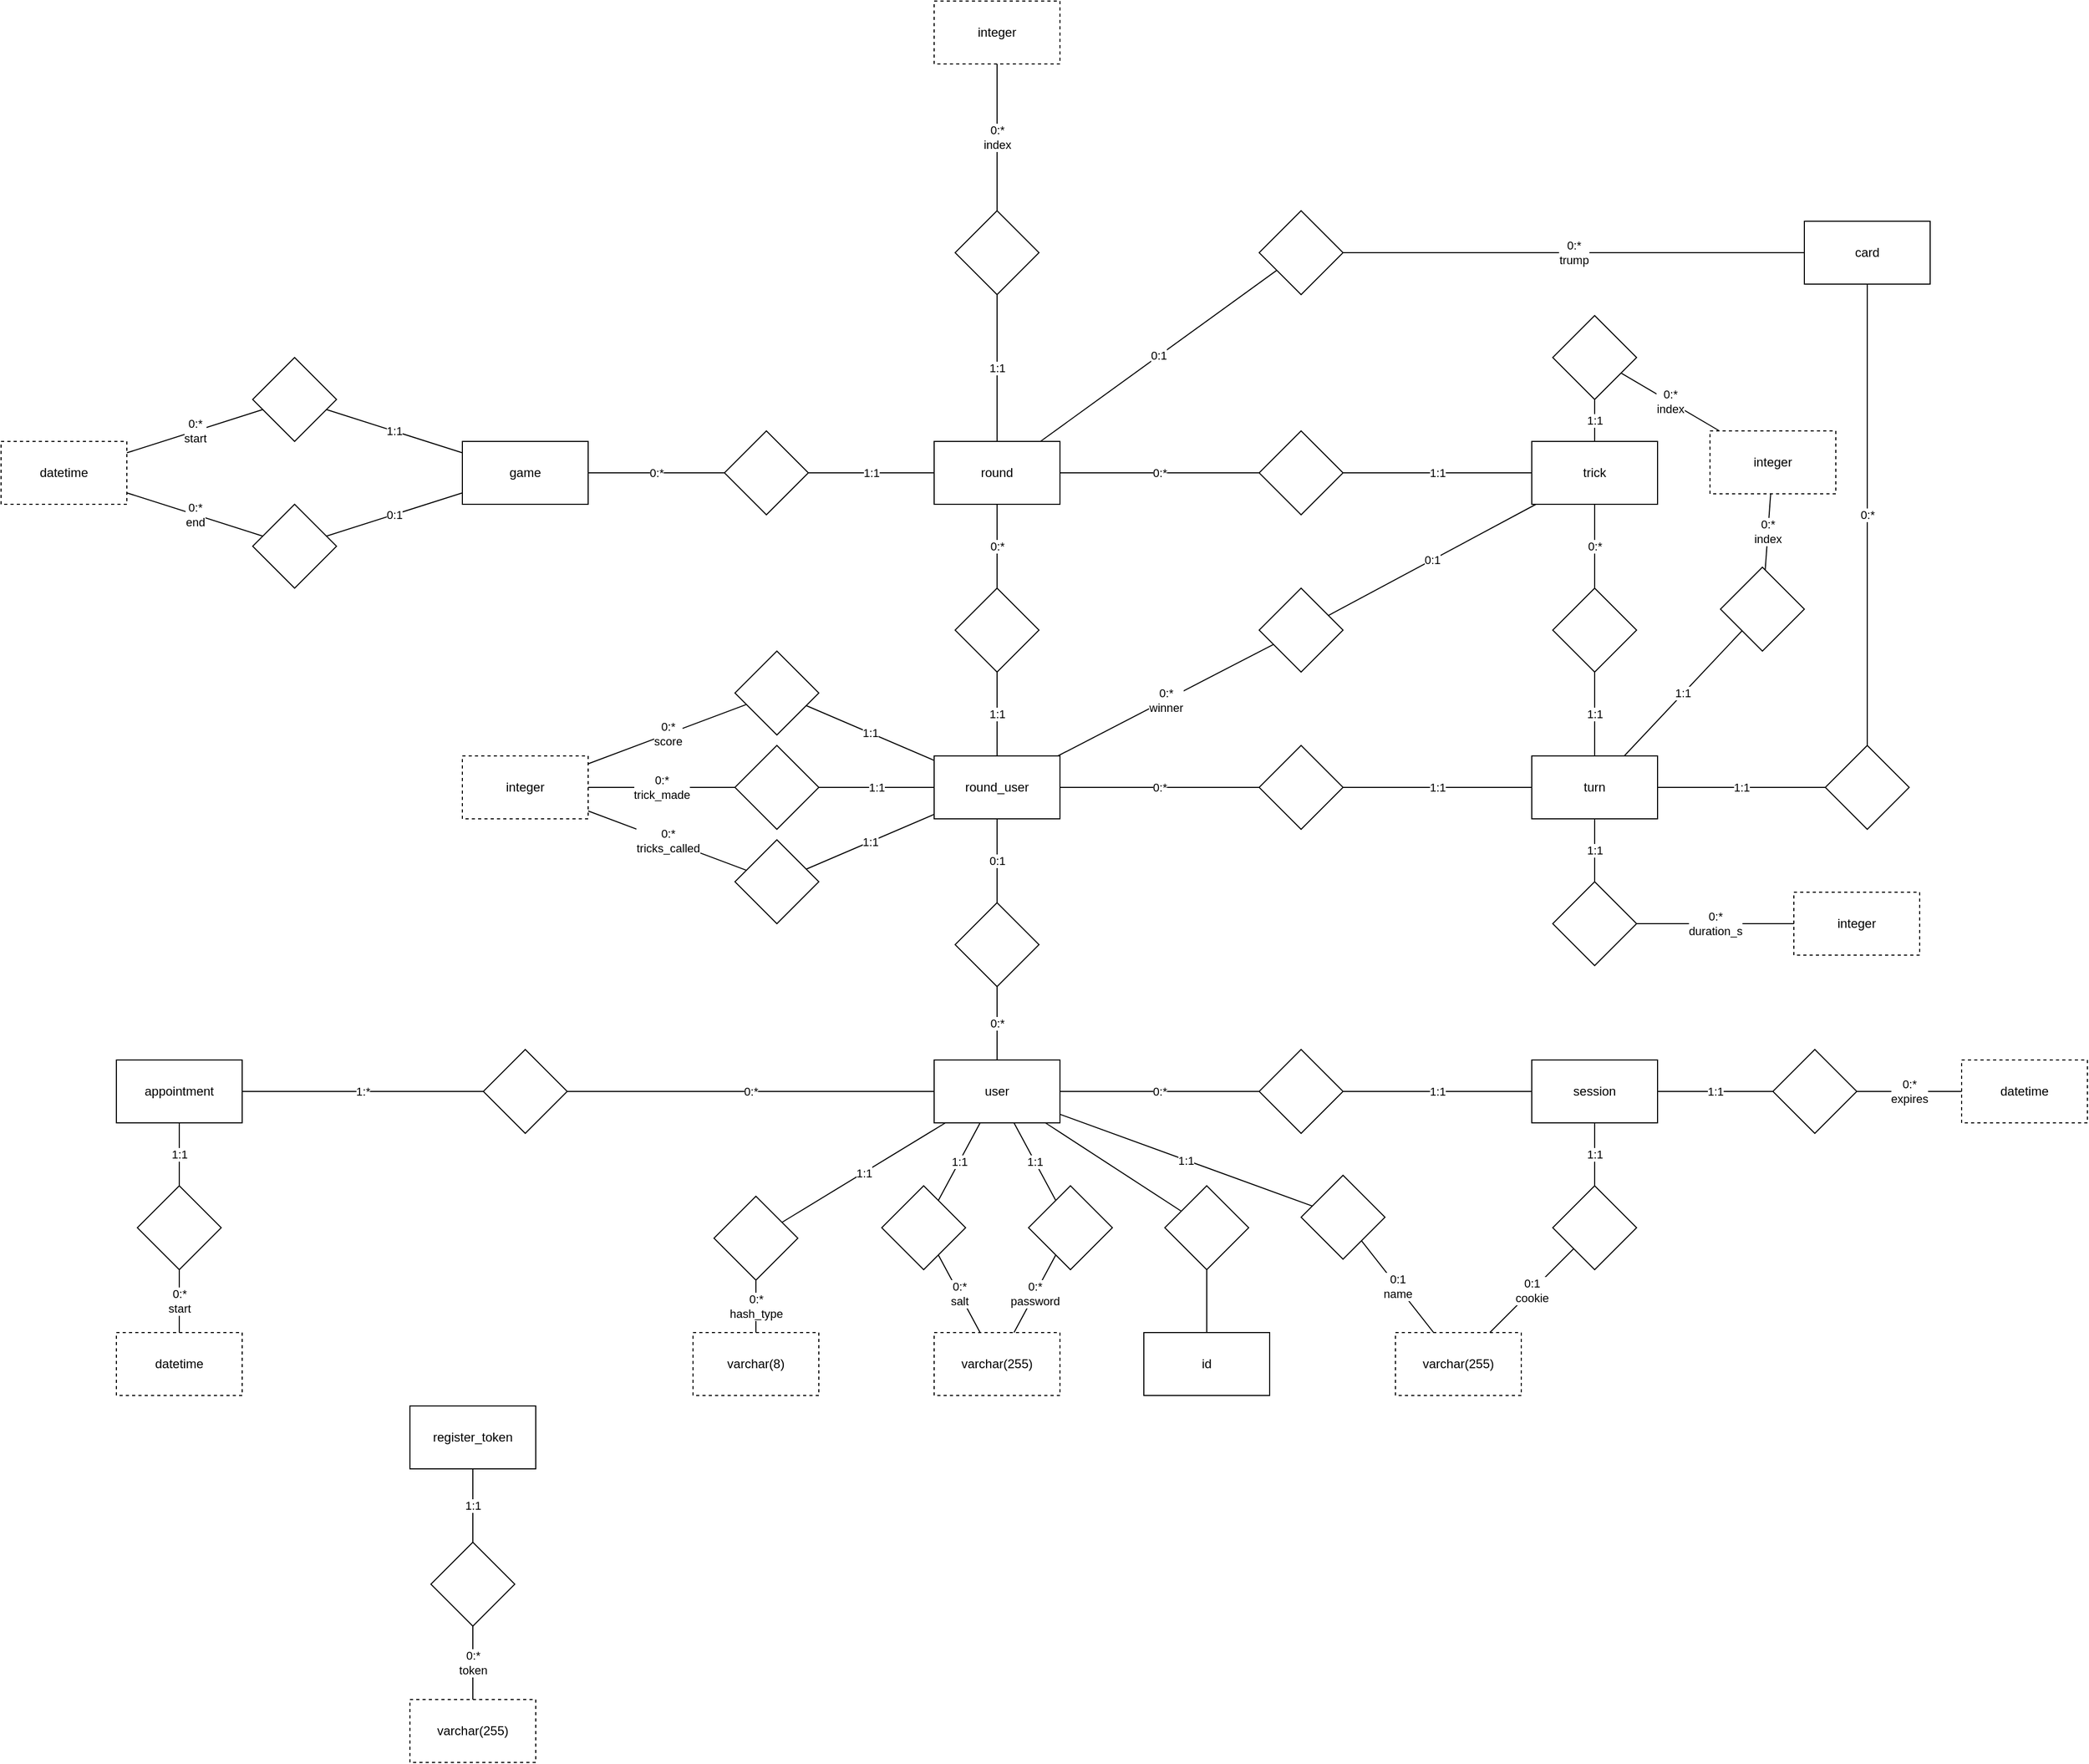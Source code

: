 <mxfile version="14.6.9" type="device"><diagram id="gLV2k05QWt9uDm-RTJr3" name="Page-1"><mxGraphModel dx="2272" dy="1945" grid="1" gridSize="10" guides="1" tooltips="1" connect="1" arrows="1" fold="1" page="1" pageScale="1" pageWidth="850" pageHeight="1100" math="0" shadow="0"><root><mxCell id="0"/><mxCell id="1" parent="0"/><mxCell id="MP7L0whJJJM2rDR0K417-1" value="user" style="rounded=0;whiteSpace=wrap;html=1;" parent="1" vertex="1"><mxGeometry x="100" y="200" width="120" height="60" as="geometry"/></mxCell><mxCell id="MP7L0whJJJM2rDR0K417-2" value="id" style="rounded=0;whiteSpace=wrap;html=1;" parent="1" vertex="1"><mxGeometry x="300" y="460" width="120" height="60" as="geometry"/></mxCell><mxCell id="MP7L0whJJJM2rDR0K417-4" style="rounded=0;orthogonalLoop=1;jettySize=auto;html=1;endArrow=none;endFill=0;" parent="1" source="MP7L0whJJJM2rDR0K417-3" target="MP7L0whJJJM2rDR0K417-1" edge="1"><mxGeometry relative="1" as="geometry"/></mxCell><mxCell id="MP7L0whJJJM2rDR0K417-5" style="edgeStyle=none;rounded=0;orthogonalLoop=1;jettySize=auto;html=1;endArrow=none;endFill=0;" parent="1" source="MP7L0whJJJM2rDR0K417-3" target="MP7L0whJJJM2rDR0K417-2" edge="1"><mxGeometry relative="1" as="geometry"/></mxCell><mxCell id="MP7L0whJJJM2rDR0K417-3" value="" style="rhombus;whiteSpace=wrap;html=1;" parent="1" vertex="1"><mxGeometry x="320" y="320" width="80" height="80" as="geometry"/></mxCell><mxCell id="MP7L0whJJJM2rDR0K417-6" value="varchar(255)" style="rounded=0;whiteSpace=wrap;html=1;dashed=1;" parent="1" vertex="1"><mxGeometry x="540" y="460" width="120" height="60" as="geometry"/></mxCell><mxCell id="MP7L0whJJJM2rDR0K417-8" value="1:1" style="edgeStyle=none;rounded=0;orthogonalLoop=1;jettySize=auto;html=1;endArrow=none;endFill=0;" parent="1" source="MP7L0whJJJM2rDR0K417-7" target="MP7L0whJJJM2rDR0K417-1" edge="1"><mxGeometry relative="1" as="geometry"/></mxCell><mxCell id="MP7L0whJJJM2rDR0K417-9" value="0:1&lt;br&gt;name" style="edgeStyle=none;rounded=0;orthogonalLoop=1;jettySize=auto;html=1;endArrow=none;endFill=0;" parent="1" source="MP7L0whJJJM2rDR0K417-7" target="MP7L0whJJJM2rDR0K417-6" edge="1"><mxGeometry relative="1" as="geometry"/></mxCell><mxCell id="MP7L0whJJJM2rDR0K417-7" value="" style="rhombus;whiteSpace=wrap;html=1;" parent="1" vertex="1"><mxGeometry x="450" y="310" width="80" height="80" as="geometry"/></mxCell><mxCell id="MP7L0whJJJM2rDR0K417-16" value="0:*&lt;br&gt;salt" style="edgeStyle=none;rounded=0;orthogonalLoop=1;jettySize=auto;html=1;endArrow=none;endFill=0;" parent="1" source="MP7L0whJJJM2rDR0K417-12" target="MP7L0whJJJM2rDR0K417-14" edge="1"><mxGeometry relative="1" as="geometry"/></mxCell><mxCell id="MP7L0whJJJM2rDR0K417-17" value="1:1" style="edgeStyle=none;rounded=0;orthogonalLoop=1;jettySize=auto;html=1;endArrow=none;endFill=0;" parent="1" source="MP7L0whJJJM2rDR0K417-12" target="MP7L0whJJJM2rDR0K417-1" edge="1"><mxGeometry relative="1" as="geometry"/></mxCell><mxCell id="MP7L0whJJJM2rDR0K417-12" value="" style="rhombus;whiteSpace=wrap;html=1;" parent="1" vertex="1"><mxGeometry x="50" y="320" width="80" height="80" as="geometry"/></mxCell><mxCell id="MP7L0whJJJM2rDR0K417-15" value="0:*&lt;br&gt;password" style="edgeStyle=none;rounded=0;orthogonalLoop=1;jettySize=auto;html=1;endArrow=none;endFill=0;" parent="1" source="MP7L0whJJJM2rDR0K417-13" target="MP7L0whJJJM2rDR0K417-14" edge="1"><mxGeometry relative="1" as="geometry"/></mxCell><mxCell id="MP7L0whJJJM2rDR0K417-19" value="1:1" style="edgeStyle=none;rounded=0;orthogonalLoop=1;jettySize=auto;html=1;endArrow=none;endFill=0;" parent="1" source="MP7L0whJJJM2rDR0K417-13" target="MP7L0whJJJM2rDR0K417-1" edge="1"><mxGeometry relative="1" as="geometry"/></mxCell><mxCell id="MP7L0whJJJM2rDR0K417-13" value="" style="rhombus;whiteSpace=wrap;html=1;" parent="1" vertex="1"><mxGeometry x="190" y="320" width="80" height="80" as="geometry"/></mxCell><mxCell id="MP7L0whJJJM2rDR0K417-14" value="varchar(255)" style="rounded=0;whiteSpace=wrap;html=1;dashed=1;" parent="1" vertex="1"><mxGeometry x="100" y="460" width="120" height="60" as="geometry"/></mxCell><mxCell id="MP7L0whJJJM2rDR0K417-20" value="varchar(8)" style="rounded=0;whiteSpace=wrap;html=1;dashed=1;" parent="1" vertex="1"><mxGeometry x="-130" y="460" width="120" height="60" as="geometry"/></mxCell><mxCell id="MP7L0whJJJM2rDR0K417-22" value="1:1" style="edgeStyle=none;rounded=0;orthogonalLoop=1;jettySize=auto;html=1;endArrow=none;endFill=0;" parent="1" source="MP7L0whJJJM2rDR0K417-21" target="MP7L0whJJJM2rDR0K417-1" edge="1"><mxGeometry relative="1" as="geometry"/></mxCell><mxCell id="MP7L0whJJJM2rDR0K417-23" value="0:*&lt;br&gt;hash_type" style="edgeStyle=none;rounded=0;orthogonalLoop=1;jettySize=auto;html=1;endArrow=none;endFill=0;" parent="1" source="MP7L0whJJJM2rDR0K417-21" target="MP7L0whJJJM2rDR0K417-20" edge="1"><mxGeometry relative="1" as="geometry"/></mxCell><mxCell id="MP7L0whJJJM2rDR0K417-21" value="" style="rhombus;whiteSpace=wrap;html=1;" parent="1" vertex="1"><mxGeometry x="-110" y="330" width="80" height="80" as="geometry"/></mxCell><mxCell id="MP7L0whJJJM2rDR0K417-24" value="session" style="rounded=0;whiteSpace=wrap;html=1;" parent="1" vertex="1"><mxGeometry x="670" y="200" width="120" height="60" as="geometry"/></mxCell><mxCell id="MP7L0whJJJM2rDR0K417-27" value="0:1&lt;br&gt;cookie" style="edgeStyle=none;rounded=0;orthogonalLoop=1;jettySize=auto;html=1;endArrow=none;endFill=0;" parent="1" source="MP7L0whJJJM2rDR0K417-26" target="MP7L0whJJJM2rDR0K417-6" edge="1"><mxGeometry relative="1" as="geometry"><mxPoint x="730" y="460" as="targetPoint"/></mxGeometry></mxCell><mxCell id="MP7L0whJJJM2rDR0K417-28" value="1:1" style="edgeStyle=none;rounded=0;orthogonalLoop=1;jettySize=auto;html=1;endArrow=none;endFill=0;" parent="1" source="MP7L0whJJJM2rDR0K417-26" target="MP7L0whJJJM2rDR0K417-24" edge="1"><mxGeometry relative="1" as="geometry"/></mxCell><mxCell id="MP7L0whJJJM2rDR0K417-26" value="" style="rhombus;whiteSpace=wrap;html=1;" parent="1" vertex="1"><mxGeometry x="690" y="320" width="80" height="80" as="geometry"/></mxCell><mxCell id="MP7L0whJJJM2rDR0K417-30" value="1:1" style="edgeStyle=none;rounded=0;orthogonalLoop=1;jettySize=auto;html=1;endArrow=none;endFill=0;" parent="1" source="MP7L0whJJJM2rDR0K417-29" target="MP7L0whJJJM2rDR0K417-24" edge="1"><mxGeometry relative="1" as="geometry"/></mxCell><mxCell id="MP7L0whJJJM2rDR0K417-31" value="0:*" style="edgeStyle=none;rounded=0;orthogonalLoop=1;jettySize=auto;html=1;endArrow=none;endFill=0;" parent="1" source="MP7L0whJJJM2rDR0K417-29" target="MP7L0whJJJM2rDR0K417-1" edge="1"><mxGeometry relative="1" as="geometry"/></mxCell><mxCell id="MP7L0whJJJM2rDR0K417-29" value="" style="rhombus;whiteSpace=wrap;html=1;" parent="1" vertex="1"><mxGeometry x="410" y="190" width="80" height="80" as="geometry"/></mxCell><mxCell id="MP7L0whJJJM2rDR0K417-32" value="datetime" style="rounded=0;whiteSpace=wrap;html=1;dashed=1;" parent="1" vertex="1"><mxGeometry x="1080" y="200" width="120" height="60" as="geometry"/></mxCell><mxCell id="MP7L0whJJJM2rDR0K417-34" value="0:*&lt;br&gt;expires" style="edgeStyle=none;rounded=0;orthogonalLoop=1;jettySize=auto;html=1;endArrow=none;endFill=0;" parent="1" source="MP7L0whJJJM2rDR0K417-33" target="MP7L0whJJJM2rDR0K417-32" edge="1"><mxGeometry relative="1" as="geometry"/></mxCell><mxCell id="MP7L0whJJJM2rDR0K417-35" value="1:1" style="edgeStyle=none;rounded=0;orthogonalLoop=1;jettySize=auto;html=1;endArrow=none;endFill=0;" parent="1" source="MP7L0whJJJM2rDR0K417-33" target="MP7L0whJJJM2rDR0K417-24" edge="1"><mxGeometry relative="1" as="geometry"/></mxCell><mxCell id="MP7L0whJJJM2rDR0K417-33" value="" style="rhombus;whiteSpace=wrap;html=1;" parent="1" vertex="1"><mxGeometry x="900" y="190" width="80" height="80" as="geometry"/></mxCell><mxCell id="MP7L0whJJJM2rDR0K417-38" value="game" style="rounded=0;whiteSpace=wrap;html=1;" parent="1" vertex="1"><mxGeometry x="-350" y="-390" width="120" height="60" as="geometry"/></mxCell><mxCell id="MP7L0whJJJM2rDR0K417-60" value="0:1" style="edgeStyle=none;rounded=0;orthogonalLoop=1;jettySize=auto;html=1;endArrow=none;endFill=0;" parent="1" source="MP7L0whJJJM2rDR0K417-40" target="MP7L0whJJJM2rDR0K417-59" edge="1"><mxGeometry relative="1" as="geometry"><mxPoint x="870" y="-420" as="sourcePoint"/></mxGeometry></mxCell><mxCell id="MP7L0whJJJM2rDR0K417-40" value="round" style="rounded=0;whiteSpace=wrap;html=1;" parent="1" vertex="1"><mxGeometry x="100" y="-390" width="120" height="60" as="geometry"/></mxCell><mxCell id="MP7L0whJJJM2rDR0K417-45" value="0:*" style="edgeStyle=none;rounded=0;orthogonalLoop=1;jettySize=auto;html=1;endArrow=none;endFill=0;" parent="1" source="MP7L0whJJJM2rDR0K417-41" target="MP7L0whJJJM2rDR0K417-62" edge="1"><mxGeometry relative="1" as="geometry"/></mxCell><mxCell id="MP7L0whJJJM2rDR0K417-41" value="" style="rhombus;whiteSpace=wrap;html=1;" parent="1" vertex="1"><mxGeometry x="410" y="-100" width="80" height="80" as="geometry"/></mxCell><mxCell id="MP7L0whJJJM2rDR0K417-44" value="1:1" style="edgeStyle=none;rounded=0;orthogonalLoop=1;jettySize=auto;html=1;endArrow=none;endFill=0;" parent="1" source="MP7L0whJJJM2rDR0K417-42" target="MP7L0whJJJM2rDR0K417-41" edge="1"><mxGeometry relative="1" as="geometry"/></mxCell><mxCell id="MP7L0whJJJM2rDR0K417-107" value="1:1" style="edgeStyle=none;rounded=0;orthogonalLoop=1;jettySize=auto;html=1;endArrow=none;endFill=0;" parent="1" source="MP7L0whJJJM2rDR0K417-42" target="MP7L0whJJJM2rDR0K417-105" edge="1"><mxGeometry relative="1" as="geometry"/></mxCell><mxCell id="MP7L0whJJJM2rDR0K417-42" value="turn" style="rounded=0;whiteSpace=wrap;html=1;" parent="1" vertex="1"><mxGeometry x="670" y="-90" width="120" height="60" as="geometry"/></mxCell><mxCell id="MP7L0whJJJM2rDR0K417-48" value="card" style="rounded=0;whiteSpace=wrap;html=1;" parent="1" vertex="1"><mxGeometry x="930" y="-600" width="120" height="60" as="geometry"/></mxCell><mxCell id="MP7L0whJJJM2rDR0K417-50" value="0:*" style="edgeStyle=none;rounded=0;orthogonalLoop=1;jettySize=auto;html=1;endArrow=none;endFill=0;" parent="1" source="MP7L0whJJJM2rDR0K417-49" target="MP7L0whJJJM2rDR0K417-48" edge="1"><mxGeometry relative="1" as="geometry"/></mxCell><mxCell id="MP7L0whJJJM2rDR0K417-51" value="1:1" style="edgeStyle=none;rounded=0;orthogonalLoop=1;jettySize=auto;html=1;endArrow=none;endFill=0;" parent="1" source="MP7L0whJJJM2rDR0K417-49" target="MP7L0whJJJM2rDR0K417-42" edge="1"><mxGeometry relative="1" as="geometry"/></mxCell><mxCell id="MP7L0whJJJM2rDR0K417-49" value="" style="rhombus;whiteSpace=wrap;html=1;" parent="1" vertex="1"><mxGeometry x="950" y="-100" width="80" height="80" as="geometry"/></mxCell><mxCell id="MP7L0whJJJM2rDR0K417-55" value="1:1" style="edgeStyle=none;rounded=0;orthogonalLoop=1;jettySize=auto;html=1;endArrow=none;endFill=0;" parent="1" source="MP7L0whJJJM2rDR0K417-52" target="MP7L0whJJJM2rDR0K417-42" edge="1"><mxGeometry relative="1" as="geometry"/></mxCell><mxCell id="MP7L0whJJJM2rDR0K417-52" value="" style="rhombus;whiteSpace=wrap;html=1;" parent="1" vertex="1"><mxGeometry x="850" y="-270" width="80" height="80" as="geometry"/></mxCell><mxCell id="MP7L0whJJJM2rDR0K417-54" value="0:*&lt;br&gt;index" style="edgeStyle=none;rounded=0;orthogonalLoop=1;jettySize=auto;html=1;endArrow=none;endFill=0;" parent="1" source="MP7L0whJJJM2rDR0K417-53" target="MP7L0whJJJM2rDR0K417-52" edge="1"><mxGeometry relative="1" as="geometry"/></mxCell><mxCell id="MP7L0whJJJM2rDR0K417-81" value="0:*&lt;br&gt;index" style="edgeStyle=none;rounded=0;orthogonalLoop=1;jettySize=auto;html=1;endArrow=none;endFill=0;" parent="1" source="MP7L0whJJJM2rDR0K417-53" target="MP7L0whJJJM2rDR0K417-80" edge="1"><mxGeometry relative="1" as="geometry"/></mxCell><mxCell id="MP7L0whJJJM2rDR0K417-53" value="integer" style="rounded=0;whiteSpace=wrap;html=1;dashed=1;" parent="1" vertex="1"><mxGeometry x="840" y="-400" width="120" height="60" as="geometry"/></mxCell><mxCell id="MP7L0whJJJM2rDR0K417-57" value="1:1" style="edgeStyle=none;rounded=0;orthogonalLoop=1;jettySize=auto;html=1;endArrow=none;endFill=0;" parent="1" source="MP7L0whJJJM2rDR0K417-56" target="MP7L0whJJJM2rDR0K417-40" edge="1"><mxGeometry relative="1" as="geometry"/></mxCell><mxCell id="MP7L0whJJJM2rDR0K417-58" value="0:*" style="edgeStyle=none;rounded=0;orthogonalLoop=1;jettySize=auto;html=1;endArrow=none;endFill=0;" parent="1" source="MP7L0whJJJM2rDR0K417-56" target="MP7L0whJJJM2rDR0K417-38" edge="1"><mxGeometry relative="1" as="geometry"/></mxCell><mxCell id="MP7L0whJJJM2rDR0K417-56" value="" style="rhombus;whiteSpace=wrap;html=1;" parent="1" vertex="1"><mxGeometry x="-100" y="-400" width="80" height="80" as="geometry"/></mxCell><mxCell id="MP7L0whJJJM2rDR0K417-61" value="0:*&lt;br&gt;trump" style="edgeStyle=none;rounded=0;orthogonalLoop=1;jettySize=auto;html=1;endArrow=none;endFill=0;" parent="1" source="MP7L0whJJJM2rDR0K417-59" target="MP7L0whJJJM2rDR0K417-48" edge="1"><mxGeometry relative="1" as="geometry"/></mxCell><mxCell id="MP7L0whJJJM2rDR0K417-59" value="" style="rhombus;whiteSpace=wrap;html=1;" parent="1" vertex="1"><mxGeometry x="410" y="-610" width="80" height="80" as="geometry"/></mxCell><mxCell id="MP7L0whJJJM2rDR0K417-62" value="round_user" style="rounded=0;whiteSpace=wrap;html=1;" parent="1" vertex="1"><mxGeometry x="100" y="-90" width="120" height="60" as="geometry"/></mxCell><mxCell id="MP7L0whJJJM2rDR0K417-64" value="0:*" style="edgeStyle=none;rounded=0;orthogonalLoop=1;jettySize=auto;html=1;endArrow=none;endFill=0;" parent="1" source="MP7L0whJJJM2rDR0K417-63" target="MP7L0whJJJM2rDR0K417-1" edge="1"><mxGeometry relative="1" as="geometry"/></mxCell><mxCell id="MP7L0whJJJM2rDR0K417-65" value="0:1" style="edgeStyle=none;rounded=0;orthogonalLoop=1;jettySize=auto;html=1;endArrow=none;endFill=0;" parent="1" source="MP7L0whJJJM2rDR0K417-63" target="MP7L0whJJJM2rDR0K417-62" edge="1"><mxGeometry relative="1" as="geometry"/></mxCell><mxCell id="MP7L0whJJJM2rDR0K417-63" value="" style="rhombus;whiteSpace=wrap;html=1;" parent="1" vertex="1"><mxGeometry x="120" y="50" width="80" height="80" as="geometry"/></mxCell><mxCell id="MP7L0whJJJM2rDR0K417-67" value="0:*" style="edgeStyle=none;rounded=0;orthogonalLoop=1;jettySize=auto;html=1;endArrow=none;endFill=0;" parent="1" source="MP7L0whJJJM2rDR0K417-66" target="MP7L0whJJJM2rDR0K417-40" edge="1"><mxGeometry relative="1" as="geometry"/></mxCell><mxCell id="MP7L0whJJJM2rDR0K417-68" value="1:1" style="edgeStyle=none;rounded=0;orthogonalLoop=1;jettySize=auto;html=1;endArrow=none;endFill=0;" parent="1" source="MP7L0whJJJM2rDR0K417-66" target="MP7L0whJJJM2rDR0K417-62" edge="1"><mxGeometry relative="1" as="geometry"/></mxCell><mxCell id="MP7L0whJJJM2rDR0K417-66" value="" style="rhombus;whiteSpace=wrap;html=1;" parent="1" vertex="1"><mxGeometry x="120" y="-250" width="80" height="80" as="geometry"/></mxCell><mxCell id="MP7L0whJJJM2rDR0K417-69" value="integer" style="rounded=0;whiteSpace=wrap;html=1;dashed=1;" parent="1" vertex="1"><mxGeometry x="-350" y="-90" width="120" height="60" as="geometry"/></mxCell><mxCell id="MP7L0whJJJM2rDR0K417-71" value="1:1" style="edgeStyle=none;rounded=0;orthogonalLoop=1;jettySize=auto;html=1;endArrow=none;endFill=0;" parent="1" source="MP7L0whJJJM2rDR0K417-70" target="MP7L0whJJJM2rDR0K417-62" edge="1"><mxGeometry relative="1" as="geometry"/></mxCell><mxCell id="MP7L0whJJJM2rDR0K417-72" value="0:*&lt;br&gt;score" style="edgeStyle=none;rounded=0;orthogonalLoop=1;jettySize=auto;html=1;endArrow=none;endFill=0;" parent="1" source="MP7L0whJJJM2rDR0K417-70" target="MP7L0whJJJM2rDR0K417-69" edge="1"><mxGeometry relative="1" as="geometry"/></mxCell><mxCell id="MP7L0whJJJM2rDR0K417-70" value="" style="rhombus;whiteSpace=wrap;html=1;" parent="1" vertex="1"><mxGeometry x="-90" y="-190" width="80" height="80" as="geometry"/></mxCell><mxCell id="MP7L0whJJJM2rDR0K417-78" value="0:*" style="edgeStyle=none;rounded=0;orthogonalLoop=1;jettySize=auto;html=1;endArrow=none;endFill=0;" parent="1" source="MP7L0whJJJM2rDR0K417-73" target="MP7L0whJJJM2rDR0K417-74" edge="1"><mxGeometry relative="1" as="geometry"/></mxCell><mxCell id="MP7L0whJJJM2rDR0K417-73" value="trick" style="rounded=0;whiteSpace=wrap;html=1;" parent="1" vertex="1"><mxGeometry x="670" y="-390" width="120" height="60" as="geometry"/></mxCell><mxCell id="MP7L0whJJJM2rDR0K417-79" value="1:1" style="edgeStyle=none;rounded=0;orthogonalLoop=1;jettySize=auto;html=1;endArrow=none;endFill=0;" parent="1" source="MP7L0whJJJM2rDR0K417-74" target="MP7L0whJJJM2rDR0K417-42" edge="1"><mxGeometry relative="1" as="geometry"/></mxCell><mxCell id="MP7L0whJJJM2rDR0K417-74" value="" style="rhombus;whiteSpace=wrap;html=1;" parent="1" vertex="1"><mxGeometry x="690" y="-250" width="80" height="80" as="geometry"/></mxCell><mxCell id="MP7L0whJJJM2rDR0K417-76" value="1:1" style="edgeStyle=none;rounded=0;orthogonalLoop=1;jettySize=auto;html=1;endArrow=none;endFill=0;" parent="1" source="MP7L0whJJJM2rDR0K417-75" target="MP7L0whJJJM2rDR0K417-73" edge="1"><mxGeometry relative="1" as="geometry"/></mxCell><mxCell id="MP7L0whJJJM2rDR0K417-77" value="0:*" style="edgeStyle=none;rounded=0;orthogonalLoop=1;jettySize=auto;html=1;endArrow=none;endFill=0;" parent="1" source="MP7L0whJJJM2rDR0K417-75" target="MP7L0whJJJM2rDR0K417-40" edge="1"><mxGeometry relative="1" as="geometry"/></mxCell><mxCell id="MP7L0whJJJM2rDR0K417-75" value="" style="rhombus;whiteSpace=wrap;html=1;" parent="1" vertex="1"><mxGeometry x="410" y="-400" width="80" height="80" as="geometry"/></mxCell><mxCell id="MP7L0whJJJM2rDR0K417-82" value="1:1" style="edgeStyle=none;rounded=0;orthogonalLoop=1;jettySize=auto;html=1;endArrow=none;endFill=0;" parent="1" source="MP7L0whJJJM2rDR0K417-80" target="MP7L0whJJJM2rDR0K417-73" edge="1"><mxGeometry relative="1" as="geometry"/></mxCell><mxCell id="MP7L0whJJJM2rDR0K417-80" value="" style="rhombus;whiteSpace=wrap;html=1;" parent="1" vertex="1"><mxGeometry x="690" y="-510" width="80" height="80" as="geometry"/></mxCell><mxCell id="MP7L0whJJJM2rDR0K417-86" value="1:1" style="edgeStyle=none;rounded=0;orthogonalLoop=1;jettySize=auto;html=1;endArrow=none;endFill=0;" parent="1" source="MP7L0whJJJM2rDR0K417-83" target="MP7L0whJJJM2rDR0K417-40" edge="1"><mxGeometry relative="1" as="geometry"/></mxCell><mxCell id="MP7L0whJJJM2rDR0K417-83" value="" style="rhombus;whiteSpace=wrap;html=1;" parent="1" vertex="1"><mxGeometry x="120" y="-610" width="80" height="80" as="geometry"/></mxCell><mxCell id="MP7L0whJJJM2rDR0K417-85" value="0:*&lt;br&gt;index" style="edgeStyle=none;rounded=0;orthogonalLoop=1;jettySize=auto;html=1;endArrow=none;endFill=0;" parent="1" source="MP7L0whJJJM2rDR0K417-84" target="MP7L0whJJJM2rDR0K417-83" edge="1"><mxGeometry relative="1" as="geometry"/></mxCell><mxCell id="MP7L0whJJJM2rDR0K417-84" value="integer" style="rounded=0;whiteSpace=wrap;html=1;dashed=1;" parent="1" vertex="1"><mxGeometry x="100" y="-810" width="120" height="60" as="geometry"/></mxCell><mxCell id="MP7L0whJJJM2rDR0K417-88" value="0:1" style="edgeStyle=none;rounded=0;orthogonalLoop=1;jettySize=auto;html=1;endArrow=none;endFill=0;" parent="1" source="MP7L0whJJJM2rDR0K417-87" target="MP7L0whJJJM2rDR0K417-73" edge="1"><mxGeometry relative="1" as="geometry"/></mxCell><mxCell id="MP7L0whJJJM2rDR0K417-89" value="0:*&lt;br&gt;winner" style="edgeStyle=none;rounded=0;orthogonalLoop=1;jettySize=auto;html=1;endArrow=none;endFill=0;" parent="1" source="MP7L0whJJJM2rDR0K417-87" target="MP7L0whJJJM2rDR0K417-62" edge="1"><mxGeometry relative="1" as="geometry"/></mxCell><mxCell id="MP7L0whJJJM2rDR0K417-87" value="" style="rhombus;whiteSpace=wrap;html=1;" parent="1" vertex="1"><mxGeometry x="410" y="-250" width="80" height="80" as="geometry"/></mxCell><mxCell id="MP7L0whJJJM2rDR0K417-90" value="appointment" style="rounded=0;whiteSpace=wrap;html=1;" parent="1" vertex="1"><mxGeometry x="-680" y="200" width="120" height="60" as="geometry"/></mxCell><mxCell id="MP7L0whJJJM2rDR0K417-92" value="0:*" style="edgeStyle=none;rounded=0;orthogonalLoop=1;jettySize=auto;html=1;endArrow=none;endFill=0;" parent="1" source="MP7L0whJJJM2rDR0K417-91" target="MP7L0whJJJM2rDR0K417-1" edge="1"><mxGeometry relative="1" as="geometry"/></mxCell><mxCell id="MP7L0whJJJM2rDR0K417-93" value="1:*" style="edgeStyle=none;rounded=0;orthogonalLoop=1;jettySize=auto;html=1;endArrow=none;endFill=0;" parent="1" source="MP7L0whJJJM2rDR0K417-91" target="MP7L0whJJJM2rDR0K417-90" edge="1"><mxGeometry relative="1" as="geometry"/></mxCell><mxCell id="MP7L0whJJJM2rDR0K417-91" value="" style="rhombus;whiteSpace=wrap;html=1;" parent="1" vertex="1"><mxGeometry x="-330" y="190" width="80" height="80" as="geometry"/></mxCell><mxCell id="MP7L0whJJJM2rDR0K417-97" value="1:1" style="edgeStyle=none;rounded=0;orthogonalLoop=1;jettySize=auto;html=1;endArrow=none;endFill=0;" parent="1" source="MP7L0whJJJM2rDR0K417-94" target="MP7L0whJJJM2rDR0K417-90" edge="1"><mxGeometry relative="1" as="geometry"/></mxCell><mxCell id="MP7L0whJJJM2rDR0K417-99" value="0:*&lt;br&gt;start" style="edgeStyle=none;rounded=0;orthogonalLoop=1;jettySize=auto;html=1;endArrow=none;endFill=0;" parent="1" source="MP7L0whJJJM2rDR0K417-94" target="MP7L0whJJJM2rDR0K417-96" edge="1"><mxGeometry relative="1" as="geometry"/></mxCell><mxCell id="MP7L0whJJJM2rDR0K417-94" value="" style="rhombus;whiteSpace=wrap;html=1;" parent="1" vertex="1"><mxGeometry x="-660" y="320" width="80" height="80" as="geometry"/></mxCell><mxCell id="MP7L0whJJJM2rDR0K417-96" value="datetime" style="rounded=0;whiteSpace=wrap;html=1;dashed=1;" parent="1" vertex="1"><mxGeometry x="-680" y="460" width="120" height="60" as="geometry"/></mxCell><mxCell id="MP7L0whJJJM2rDR0K417-104" value="1:1" style="edgeStyle=none;rounded=0;orthogonalLoop=1;jettySize=auto;html=1;endArrow=none;endFill=0;" parent="1" source="MP7L0whJJJM2rDR0K417-101" target="MP7L0whJJJM2rDR0K417-38" edge="1"><mxGeometry relative="1" as="geometry"/></mxCell><mxCell id="MP7L0whJJJM2rDR0K417-101" value="" style="rhombus;whiteSpace=wrap;html=1;" parent="1" vertex="1"><mxGeometry x="-550" y="-470" width="80" height="80" as="geometry"/></mxCell><mxCell id="MP7L0whJJJM2rDR0K417-103" value="0:*&lt;br&gt;start" style="edgeStyle=none;rounded=0;orthogonalLoop=1;jettySize=auto;html=1;endArrow=none;endFill=0;" parent="1" source="MP7L0whJJJM2rDR0K417-102" target="MP7L0whJJJM2rDR0K417-101" edge="1"><mxGeometry relative="1" as="geometry"/></mxCell><mxCell id="MP7L0whJJJM2rDR0K417-102" value="datetime" style="rounded=0;whiteSpace=wrap;html=1;dashed=1;" parent="1" vertex="1"><mxGeometry x="-790" y="-390" width="120" height="60" as="geometry"/></mxCell><mxCell id="MP7L0whJJJM2rDR0K417-108" value="0:*&lt;br&gt;duration_s" style="edgeStyle=none;rounded=0;orthogonalLoop=1;jettySize=auto;html=1;endArrow=none;endFill=0;" parent="1" source="MP7L0whJJJM2rDR0K417-105" target="MP7L0whJJJM2rDR0K417-106" edge="1"><mxGeometry relative="1" as="geometry"/></mxCell><mxCell id="MP7L0whJJJM2rDR0K417-105" value="" style="rhombus;whiteSpace=wrap;html=1;" parent="1" vertex="1"><mxGeometry x="690" y="30" width="80" height="80" as="geometry"/></mxCell><mxCell id="MP7L0whJJJM2rDR0K417-106" value="integer" style="rounded=0;whiteSpace=wrap;html=1;dashed=1;" parent="1" vertex="1"><mxGeometry x="920" y="40" width="120" height="60" as="geometry"/></mxCell><mxCell id="MP7L0whJJJM2rDR0K417-110" value="0:1" style="edgeStyle=none;rounded=0;orthogonalLoop=1;jettySize=auto;html=1;endArrow=none;endFill=0;" parent="1" source="MP7L0whJJJM2rDR0K417-109" target="MP7L0whJJJM2rDR0K417-38" edge="1"><mxGeometry relative="1" as="geometry"/></mxCell><mxCell id="MP7L0whJJJM2rDR0K417-111" value="0:*&lt;br&gt;end" style="edgeStyle=none;rounded=0;orthogonalLoop=1;jettySize=auto;html=1;endArrow=none;endFill=0;" parent="1" source="MP7L0whJJJM2rDR0K417-109" target="MP7L0whJJJM2rDR0K417-102" edge="1"><mxGeometry relative="1" as="geometry"/></mxCell><mxCell id="MP7L0whJJJM2rDR0K417-109" value="" style="rhombus;whiteSpace=wrap;html=1;" parent="1" vertex="1"><mxGeometry x="-550" y="-330" width="80" height="80" as="geometry"/></mxCell><mxCell id="1O2liXlRe_eu8x-NCmrg-1" value="register_token" style="rounded=0;whiteSpace=wrap;html=1;" parent="1" vertex="1"><mxGeometry x="-400" y="530" width="120" height="60" as="geometry"/></mxCell><mxCell id="1O2liXlRe_eu8x-NCmrg-2" value="1:1" style="edgeStyle=none;rounded=0;orthogonalLoop=1;jettySize=auto;html=1;endArrow=none;endFill=0;" parent="1" source="1O2liXlRe_eu8x-NCmrg-4" target="1O2liXlRe_eu8x-NCmrg-1" edge="1"><mxGeometry relative="1" as="geometry"/></mxCell><mxCell id="1O2liXlRe_eu8x-NCmrg-3" value="0:*&lt;br&gt;token" style="edgeStyle=none;rounded=0;orthogonalLoop=1;jettySize=auto;html=1;endArrow=none;endFill=0;" parent="1" source="1O2liXlRe_eu8x-NCmrg-4" target="1O2liXlRe_eu8x-NCmrg-8" edge="1"><mxGeometry relative="1" as="geometry"/></mxCell><mxCell id="1O2liXlRe_eu8x-NCmrg-4" value="" style="rhombus;whiteSpace=wrap;html=1;" parent="1" vertex="1"><mxGeometry x="-380" y="660" width="80" height="80" as="geometry"/></mxCell><mxCell id="1O2liXlRe_eu8x-NCmrg-8" value="varchar(255)" style="rounded=0;whiteSpace=wrap;html=1;dashed=1;" parent="1" vertex="1"><mxGeometry x="-400" y="810" width="120" height="60" as="geometry"/></mxCell><mxCell id="1O2liXlRe_eu8x-NCmrg-12" value="1:1" style="rounded=0;orthogonalLoop=1;jettySize=auto;html=1;endArrow=none;endFill=0;" parent="1" source="1O2liXlRe_eu8x-NCmrg-11" target="MP7L0whJJJM2rDR0K417-62" edge="1"><mxGeometry relative="1" as="geometry"/></mxCell><mxCell id="1O2liXlRe_eu8x-NCmrg-13" value="0:*&lt;br&gt;trick_made" style="edgeStyle=none;rounded=0;orthogonalLoop=1;jettySize=auto;html=1;endArrow=none;endFill=0;" parent="1" source="1O2liXlRe_eu8x-NCmrg-11" target="MP7L0whJJJM2rDR0K417-69" edge="1"><mxGeometry relative="1" as="geometry"/></mxCell><mxCell id="1O2liXlRe_eu8x-NCmrg-11" value="" style="rhombus;whiteSpace=wrap;html=1;" parent="1" vertex="1"><mxGeometry x="-90" y="-100" width="80" height="80" as="geometry"/></mxCell><mxCell id="1O2liXlRe_eu8x-NCmrg-15" value="1:1" style="edgeStyle=none;rounded=0;orthogonalLoop=1;jettySize=auto;html=1;endArrow=none;endFill=0;" parent="1" source="1O2liXlRe_eu8x-NCmrg-14" target="MP7L0whJJJM2rDR0K417-62" edge="1"><mxGeometry relative="1" as="geometry"/></mxCell><mxCell id="1O2liXlRe_eu8x-NCmrg-16" value="0:*&lt;br&gt;tricks_called" style="edgeStyle=none;rounded=0;orthogonalLoop=1;jettySize=auto;html=1;endArrow=none;endFill=0;" parent="1" source="1O2liXlRe_eu8x-NCmrg-14" target="MP7L0whJJJM2rDR0K417-69" edge="1"><mxGeometry relative="1" as="geometry"/></mxCell><mxCell id="1O2liXlRe_eu8x-NCmrg-14" value="" style="rhombus;whiteSpace=wrap;html=1;" parent="1" vertex="1"><mxGeometry x="-90" y="-10" width="80" height="80" as="geometry"/></mxCell></root></mxGraphModel></diagram></mxfile>